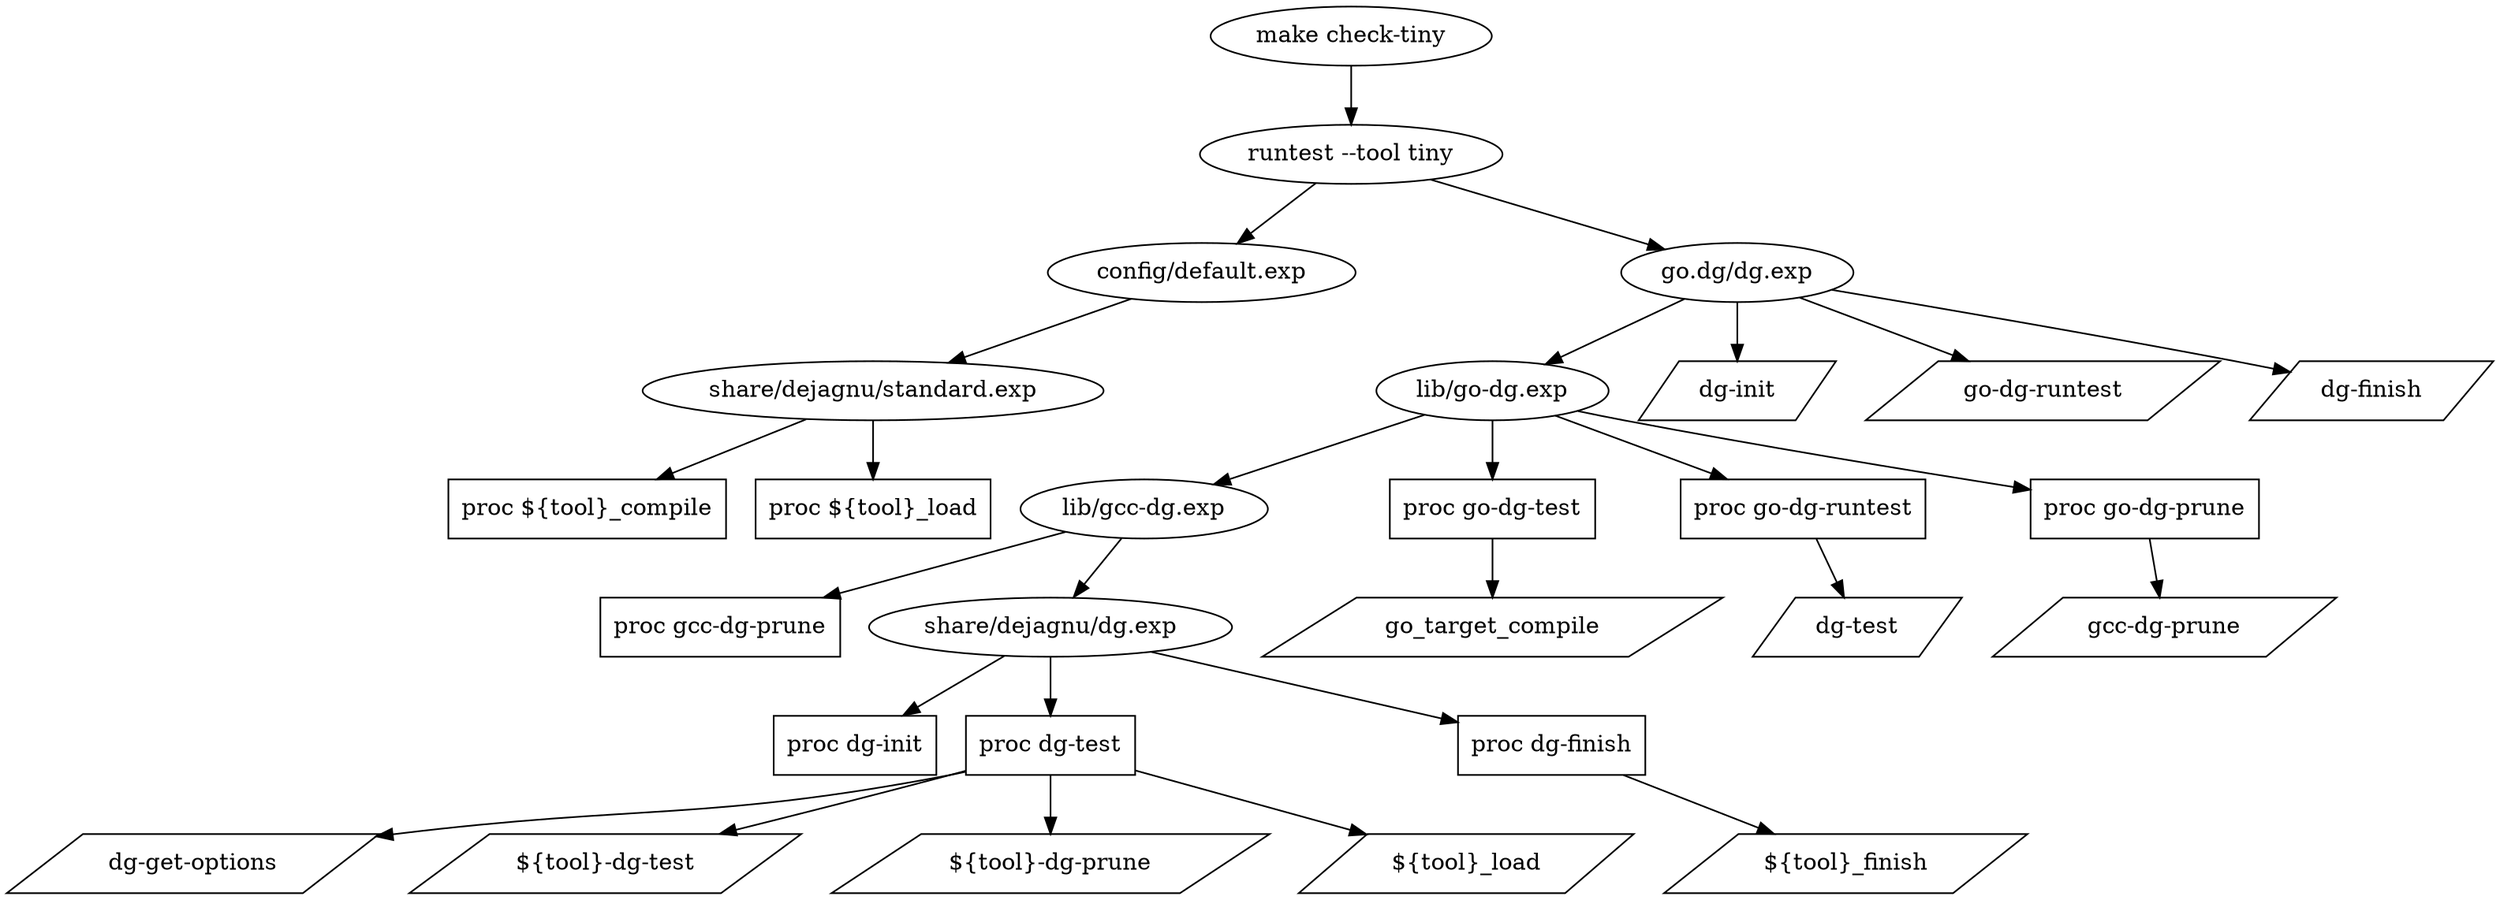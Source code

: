   digraph foo {
    "make check-tiny" -> "runtest --tool tiny" -> "config/default.exp";
    "runtest --tool tiny" -> "go.dg/dg.exp" -> "lib/go-dg.exp" -> "lib/gcc-dg.exp";
   
   //shape=box: proc definitions
   "proc ${tool}_compile" [shape=box];
   "proc ${tool}_load" [shape=box];

   "config/default.exp" -> "share/dejagnu/standard.exp"
   "share/dejagnu/standard.exp" -> "proc ${tool}_load";
   "share/dejagnu/standard.exp" -> "proc ${tool}_compile";

   //shape=parallelogram: commands
   "dg-init" [shape=parallelogram];
   "go-dg-runtest" [shape=parallelogram];
   "dg-finish" [shape=parallelogram];

   "go.dg/dg.exp" -> "dg-init"
   "go.dg/dg.exp" -> "go-dg-runtest"
   "go.dg/dg.exp" -> "dg-finish"

   "proc dg-init" [shape=box];
   "proc dg-test" [shape=box];
   "proc dg-finish" [shape=box];
   "proc gcc-dg-prune" [shape=box];
   "${tool}_finish" [shape=parallelogram];
   "lib/gcc-dg.exp" -> "proc gcc-dg-prune"
   "lib/gcc-dg.exp" -> "share/dejagnu/dg.exp"
   "share/dejagnu/dg.exp" -> "proc dg-init"
   "share/dejagnu/dg.exp" -> "proc dg-test"
   "share/dejagnu/dg.exp" -> "proc dg-finish" -> "${tool}_finish"

   "dg-get-options" [shape=parallelogram];
   "${tool}-dg-test" [shape=parallelogram];
   "${tool}-dg-prune" [shape=parallelogram];
   "${tool}_load" [shape=parallelogram];
   "proc dg-test" -> "dg-get-options"
   "proc dg-test" -> "${tool}-dg-test"
   "proc dg-test" -> "${tool}-dg-prune"
   "proc dg-test" -> "${tool}_load" 

   "proc go-dg-test" [shape=box];
   "proc go-dg-runtest" [shape=box];
   "proc go-dg-prune" [shape=box];

   "lib/go-dg.exp" -> "proc go-dg-test"
   "lib/go-dg.exp" -> "proc go-dg-runtest"
   "lib/go-dg.exp" -> "proc go-dg-prune"

   "go_target_compile" [shape=parallelogram];
   "proc go-dg-test" -> "go_target_compile"

   "dg-test" [shape=parallelogram];
   "proc go-dg-runtest" -> "dg-test"

   "gcc-dg-prune"  [shape=parallelogram];
   "proc go-dg-prune" -> "gcc-dg-prune"
    /*
subgraph "gcc-dg.exp" { color=blue;

  "lib/gcc-dg.exp" -> "lib/dg.exp";
  "lib/gcc-dg.exp" -> "lib/file-format.exp";
  "lib/gcc-dg.exp" -> "lib/target-supports.exp";
  "lib/gcc-dg.exp" -> "lib/target-supports-dg.exp";
  "lib/gcc-dg.exp" -> "lib/scanasm.exp";
  "lib/gcc-dg.exp" -> "lib/scanrtl.exp";
  "lib/gcc-dg.exp" -> "lib/scantree.exp";
  "lib/gcc-dg.exp" -> "lib/scanltranstree.exp";
  "lib/gcc-dg.exp" -> "lib/scanipa.exp";
  "lib/gcc-dg.exp" -> "lib/scanwpaipa.exp";
  "lib/gcc-dg.exp" -> "lib/scanlang.exp";
  "lib/gcc-dg.exp" -> "lib/scansarif.exp";
  "lib/gcc-dg.exp" -> "lib/timeout.exp";
  "lib/gcc-dg.exp" -> "lib/timeout-dg.exp";
  "lib/gcc-dg.exp" -> "lib/prune.exp";
  "lib/gcc-dg.exp" -> "lib/libgloss.exp";
  "lib/gcc-dg.exp" -> "lib/target-libpath.exp";
  "lib/gcc-dg.exp" -> "lib/torture-options.exp";
  "lib/gcc-dg.exp" -> "lib/fortran-modules.exp";
  "lib/gcc-dg.exp" -> "lib/multiline.exp";
}
*/

   }